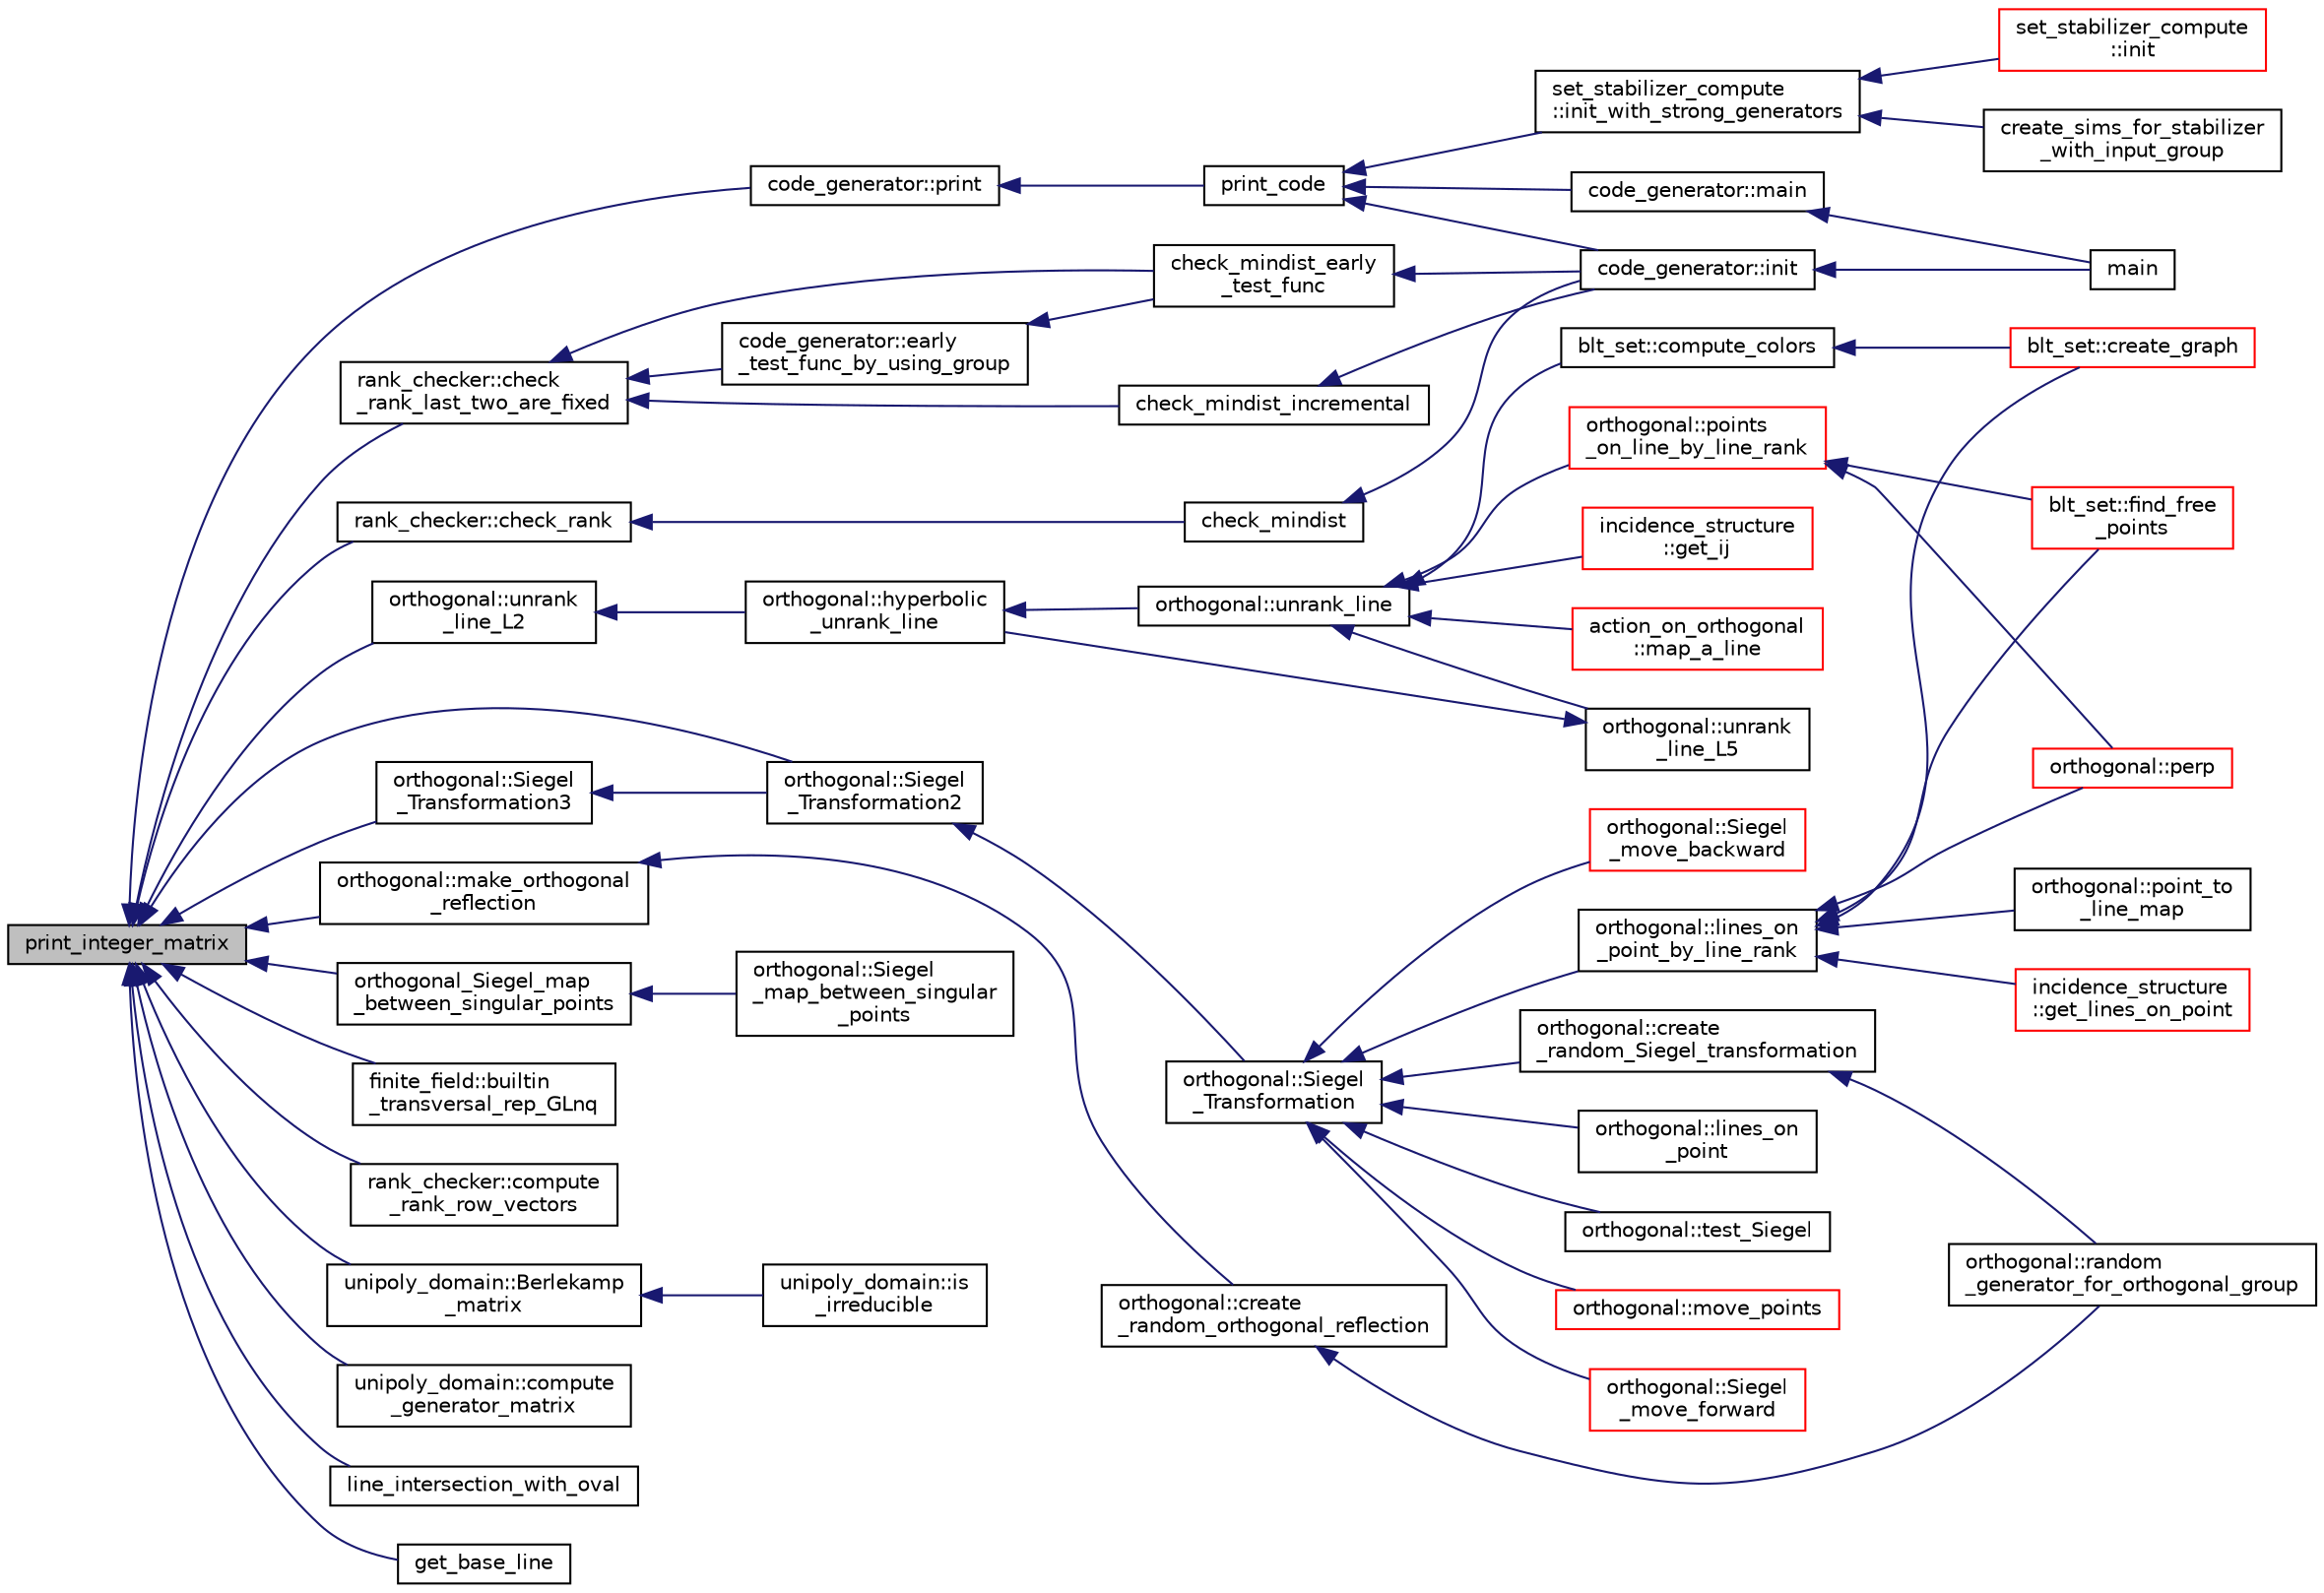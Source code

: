 digraph "print_integer_matrix"
{
  edge [fontname="Helvetica",fontsize="10",labelfontname="Helvetica",labelfontsize="10"];
  node [fontname="Helvetica",fontsize="10",shape=record];
  rankdir="LR";
  Node5160 [label="print_integer_matrix",height=0.2,width=0.4,color="black", fillcolor="grey75", style="filled", fontcolor="black"];
  Node5160 -> Node5161 [dir="back",color="midnightblue",fontsize="10",style="solid",fontname="Helvetica"];
  Node5161 [label="code_generator::print",height=0.2,width=0.4,color="black", fillcolor="white", style="filled",URL="$db/d37/classcode__generator.html#aa865507e914621b77e4aa4461a37945f"];
  Node5161 -> Node5162 [dir="back",color="midnightblue",fontsize="10",style="solid",fontname="Helvetica"];
  Node5162 [label="print_code",height=0.2,width=0.4,color="black", fillcolor="white", style="filled",URL="$d2/d11/codes_8h.html#a9b6831cb1c98ce20111c823830515d15"];
  Node5162 -> Node5163 [dir="back",color="midnightblue",fontsize="10",style="solid",fontname="Helvetica"];
  Node5163 [label="code_generator::init",height=0.2,width=0.4,color="black", fillcolor="white", style="filled",URL="$db/d37/classcode__generator.html#acfaa1e8badf6f30255203f499b130af8"];
  Node5163 -> Node5164 [dir="back",color="midnightblue",fontsize="10",style="solid",fontname="Helvetica"];
  Node5164 [label="main",height=0.2,width=0.4,color="black", fillcolor="white", style="filled",URL="$d4/d4f/codes_8_c.html#a217dbf8b442f20279ea00b898af96f52"];
  Node5162 -> Node5165 [dir="back",color="midnightblue",fontsize="10",style="solid",fontname="Helvetica"];
  Node5165 [label="code_generator::main",height=0.2,width=0.4,color="black", fillcolor="white", style="filled",URL="$db/d37/classcode__generator.html#ab3cf3a306e4032c2b471ac95321c599f"];
  Node5165 -> Node5164 [dir="back",color="midnightblue",fontsize="10",style="solid",fontname="Helvetica"];
  Node5162 -> Node5166 [dir="back",color="midnightblue",fontsize="10",style="solid",fontname="Helvetica"];
  Node5166 [label="set_stabilizer_compute\l::init_with_strong_generators",height=0.2,width=0.4,color="black", fillcolor="white", style="filled",URL="$d8/dc6/classset__stabilizer__compute.html#ad6def8c34e1eba080f0383038cd76016"];
  Node5166 -> Node5167 [dir="back",color="midnightblue",fontsize="10",style="solid",fontname="Helvetica"];
  Node5167 [label="set_stabilizer_compute\l::init",height=0.2,width=0.4,color="red", fillcolor="white", style="filled",URL="$d8/dc6/classset__stabilizer__compute.html#a3ffab71fb628fd1c25694c1bb69a65fe"];
  Node5166 -> Node5174 [dir="back",color="midnightblue",fontsize="10",style="solid",fontname="Helvetica"];
  Node5174 [label="create_sims_for_stabilizer\l_with_input_group",height=0.2,width=0.4,color="black", fillcolor="white", style="filled",URL="$d0/d76/tl__algebra__and__number__theory_8h.html#af5482567a8d6ba5c2fe593bf6f7f9a0f"];
  Node5160 -> Node5175 [dir="back",color="midnightblue",fontsize="10",style="solid",fontname="Helvetica"];
  Node5175 [label="orthogonal::unrank\l_line_L2",height=0.2,width=0.4,color="black", fillcolor="white", style="filled",URL="$d7/daa/classorthogonal.html#abb7883ab6e8726606f8b82094d1181a5"];
  Node5175 -> Node5176 [dir="back",color="midnightblue",fontsize="10",style="solid",fontname="Helvetica"];
  Node5176 [label="orthogonal::hyperbolic\l_unrank_line",height=0.2,width=0.4,color="black", fillcolor="white", style="filled",URL="$d7/daa/classorthogonal.html#a94952194cdcc478feb676e97e2e272f2"];
  Node5176 -> Node5177 [dir="back",color="midnightblue",fontsize="10",style="solid",fontname="Helvetica"];
  Node5177 [label="orthogonal::unrank_line",height=0.2,width=0.4,color="black", fillcolor="white", style="filled",URL="$d7/daa/classorthogonal.html#a27fec576f6e11b80dd4503fa3cf7611e"];
  Node5177 -> Node5178 [dir="back",color="midnightblue",fontsize="10",style="solid",fontname="Helvetica"];
  Node5178 [label="blt_set::compute_colors",height=0.2,width=0.4,color="black", fillcolor="white", style="filled",URL="$d1/d3d/classblt__set.html#a6629b3a1a50c0f2736034abaea6f7d63"];
  Node5178 -> Node5179 [dir="back",color="midnightblue",fontsize="10",style="solid",fontname="Helvetica"];
  Node5179 [label="blt_set::create_graph",height=0.2,width=0.4,color="red", fillcolor="white", style="filled",URL="$d1/d3d/classblt__set.html#ae92249ece99ffbc92e93e49cd5d5dccf"];
  Node5177 -> Node5182 [dir="back",color="midnightblue",fontsize="10",style="solid",fontname="Helvetica"];
  Node5182 [label="orthogonal::points\l_on_line_by_line_rank",height=0.2,width=0.4,color="red", fillcolor="white", style="filled",URL="$d7/daa/classorthogonal.html#aec3f511b69d0a28340f93d6f904c5daa"];
  Node5182 -> Node5183 [dir="back",color="midnightblue",fontsize="10",style="solid",fontname="Helvetica"];
  Node5183 [label="blt_set::find_free\l_points",height=0.2,width=0.4,color="red", fillcolor="white", style="filled",URL="$d1/d3d/classblt__set.html#a71f82dd3dc4a901ea2a0949d2f1af302"];
  Node5182 -> Node5185 [dir="back",color="midnightblue",fontsize="10",style="solid",fontname="Helvetica"];
  Node5185 [label="orthogonal::perp",height=0.2,width=0.4,color="red", fillcolor="white", style="filled",URL="$d7/daa/classorthogonal.html#ae80e0fa8d1e8caddb9afbb466e3d3189"];
  Node5177 -> Node5252 [dir="back",color="midnightblue",fontsize="10",style="solid",fontname="Helvetica"];
  Node5252 [label="orthogonal::unrank\l_line_L5",height=0.2,width=0.4,color="black", fillcolor="white", style="filled",URL="$d7/daa/classorthogonal.html#a64148a40b356447a00d985789ad74c82"];
  Node5252 -> Node5176 [dir="back",color="midnightblue",fontsize="10",style="solid",fontname="Helvetica"];
  Node5177 -> Node5253 [dir="back",color="midnightblue",fontsize="10",style="solid",fontname="Helvetica"];
  Node5253 [label="incidence_structure\l::get_ij",height=0.2,width=0.4,color="red", fillcolor="white", style="filled",URL="$da/d8a/classincidence__structure.html#a5ee9b327bdd0c2714cadff040a4c4678"];
  Node5177 -> Node5262 [dir="back",color="midnightblue",fontsize="10",style="solid",fontname="Helvetica"];
  Node5262 [label="action_on_orthogonal\l::map_a_line",height=0.2,width=0.4,color="red", fillcolor="white", style="filled",URL="$dc/d87/classaction__on__orthogonal.html#ac7e41a4bbc9e0f2813f2f7030f3ed177"];
  Node5160 -> Node5454 [dir="back",color="midnightblue",fontsize="10",style="solid",fontname="Helvetica"];
  Node5454 [label="orthogonal::Siegel\l_Transformation2",height=0.2,width=0.4,color="black", fillcolor="white", style="filled",URL="$d7/daa/classorthogonal.html#aaf1945ebd71495f1b362e5091d4b30ec"];
  Node5454 -> Node5455 [dir="back",color="midnightblue",fontsize="10",style="solid",fontname="Helvetica"];
  Node5455 [label="orthogonal::Siegel\l_Transformation",height=0.2,width=0.4,color="black", fillcolor="white", style="filled",URL="$d7/daa/classorthogonal.html#a27258e68c99323ac8de66fedbe565a3d"];
  Node5455 -> Node5456 [dir="back",color="midnightblue",fontsize="10",style="solid",fontname="Helvetica"];
  Node5456 [label="orthogonal::lines_on\l_point",height=0.2,width=0.4,color="black", fillcolor="white", style="filled",URL="$d7/daa/classorthogonal.html#aa3249c7fddbc156af817fb274e41c914"];
  Node5455 -> Node5457 [dir="back",color="midnightblue",fontsize="10",style="solid",fontname="Helvetica"];
  Node5457 [label="orthogonal::lines_on\l_point_by_line_rank",height=0.2,width=0.4,color="black", fillcolor="white", style="filled",URL="$d7/daa/classorthogonal.html#adc21874b6da3cd3585c704994fb538aa"];
  Node5457 -> Node5179 [dir="back",color="midnightblue",fontsize="10",style="solid",fontname="Helvetica"];
  Node5457 -> Node5183 [dir="back",color="midnightblue",fontsize="10",style="solid",fontname="Helvetica"];
  Node5457 -> Node5458 [dir="back",color="midnightblue",fontsize="10",style="solid",fontname="Helvetica"];
  Node5458 [label="orthogonal::point_to\l_line_map",height=0.2,width=0.4,color="black", fillcolor="white", style="filled",URL="$d7/daa/classorthogonal.html#a1eae48671390d1c251303be93b45f9e4"];
  Node5457 -> Node5185 [dir="back",color="midnightblue",fontsize="10",style="solid",fontname="Helvetica"];
  Node5457 -> Node5459 [dir="back",color="midnightblue",fontsize="10",style="solid",fontname="Helvetica"];
  Node5459 [label="incidence_structure\l::get_lines_on_point",height=0.2,width=0.4,color="red", fillcolor="white", style="filled",URL="$da/d8a/classincidence__structure.html#a09148fd9478525b4a65c8e44833d1861"];
  Node5455 -> Node5477 [dir="back",color="midnightblue",fontsize="10",style="solid",fontname="Helvetica"];
  Node5477 [label="orthogonal::test_Siegel",height=0.2,width=0.4,color="black", fillcolor="white", style="filled",URL="$d7/daa/classorthogonal.html#ad6d248c572d92abe41416065addd4a69"];
  Node5455 -> Node5478 [dir="back",color="midnightblue",fontsize="10",style="solid",fontname="Helvetica"];
  Node5478 [label="orthogonal::move_points",height=0.2,width=0.4,color="red", fillcolor="white", style="filled",URL="$d7/daa/classorthogonal.html#a24bfc815e987e19df641315b98ff8822"];
  Node5455 -> Node5481 [dir="back",color="midnightblue",fontsize="10",style="solid",fontname="Helvetica"];
  Node5481 [label="orthogonal::Siegel\l_move_forward",height=0.2,width=0.4,color="red", fillcolor="white", style="filled",URL="$d7/daa/classorthogonal.html#a065d0faccc00df42afd671dac644d480"];
  Node5455 -> Node5491 [dir="back",color="midnightblue",fontsize="10",style="solid",fontname="Helvetica"];
  Node5491 [label="orthogonal::Siegel\l_move_backward",height=0.2,width=0.4,color="red", fillcolor="white", style="filled",URL="$d7/daa/classorthogonal.html#a365beaf002d1ffc9a600e73f1983e800"];
  Node5455 -> Node5504 [dir="back",color="midnightblue",fontsize="10",style="solid",fontname="Helvetica"];
  Node5504 [label="orthogonal::create\l_random_Siegel_transformation",height=0.2,width=0.4,color="black", fillcolor="white", style="filled",URL="$d7/daa/classorthogonal.html#ad691ec706194282d2954a5edaca883cf"];
  Node5504 -> Node5505 [dir="back",color="midnightblue",fontsize="10",style="solid",fontname="Helvetica"];
  Node5505 [label="orthogonal::random\l_generator_for_orthogonal_group",height=0.2,width=0.4,color="black", fillcolor="white", style="filled",URL="$d7/daa/classorthogonal.html#a380946c3af4d3d83118c409a7aecfe3d"];
  Node5160 -> Node5506 [dir="back",color="midnightblue",fontsize="10",style="solid",fontname="Helvetica"];
  Node5506 [label="orthogonal::Siegel\l_Transformation3",height=0.2,width=0.4,color="black", fillcolor="white", style="filled",URL="$d7/daa/classorthogonal.html#ac9129abf3f825e8c7d5591d1ba116ac7"];
  Node5506 -> Node5454 [dir="back",color="midnightblue",fontsize="10",style="solid",fontname="Helvetica"];
  Node5160 -> Node5507 [dir="back",color="midnightblue",fontsize="10",style="solid",fontname="Helvetica"];
  Node5507 [label="orthogonal::make_orthogonal\l_reflection",height=0.2,width=0.4,color="black", fillcolor="white", style="filled",URL="$d7/daa/classorthogonal.html#a0c9543b702d04c8d7dbc8bc4621a6c70"];
  Node5507 -> Node5508 [dir="back",color="midnightblue",fontsize="10",style="solid",fontname="Helvetica"];
  Node5508 [label="orthogonal::create\l_random_orthogonal_reflection",height=0.2,width=0.4,color="black", fillcolor="white", style="filled",URL="$d7/daa/classorthogonal.html#a8cf782be9d4f9ffd3dfcd485e374e879"];
  Node5508 -> Node5505 [dir="back",color="midnightblue",fontsize="10",style="solid",fontname="Helvetica"];
  Node5160 -> Node5509 [dir="back",color="midnightblue",fontsize="10",style="solid",fontname="Helvetica"];
  Node5509 [label="orthogonal_Siegel_map\l_between_singular_points",height=0.2,width=0.4,color="black", fillcolor="white", style="filled",URL="$db/da0/lib_2foundations_2geometry_2orthogonal__points_8_c.html#a2c6c42534b7915aacd84bb9725488fa9"];
  Node5509 -> Node5510 [dir="back",color="midnightblue",fontsize="10",style="solid",fontname="Helvetica"];
  Node5510 [label="orthogonal::Siegel\l_map_between_singular\l_points",height=0.2,width=0.4,color="black", fillcolor="white", style="filled",URL="$d7/daa/classorthogonal.html#a69dd8beb5401fd5f326ca6687296bc2f"];
  Node5160 -> Node5511 [dir="back",color="midnightblue",fontsize="10",style="solid",fontname="Helvetica"];
  Node5511 [label="finite_field::builtin\l_transversal_rep_GLnq",height=0.2,width=0.4,color="black", fillcolor="white", style="filled",URL="$df/d5a/classfinite__field.html#a65e29e1d5f070d2bb5cca74ead453a35"];
  Node5160 -> Node5512 [dir="back",color="midnightblue",fontsize="10",style="solid",fontname="Helvetica"];
  Node5512 [label="rank_checker::check_rank",height=0.2,width=0.4,color="black", fillcolor="white", style="filled",URL="$d8/d21/classrank__checker.html#a5f0fd559a91a39c81268699c8ecadada"];
  Node5512 -> Node5513 [dir="back",color="midnightblue",fontsize="10",style="solid",fontname="Helvetica"];
  Node5513 [label="check_mindist",height=0.2,width=0.4,color="black", fillcolor="white", style="filled",URL="$d2/d11/codes_8h.html#a4cbbea8903f9191af2e73db473ac1df0"];
  Node5513 -> Node5163 [dir="back",color="midnightblue",fontsize="10",style="solid",fontname="Helvetica"];
  Node5160 -> Node5514 [dir="back",color="midnightblue",fontsize="10",style="solid",fontname="Helvetica"];
  Node5514 [label="rank_checker::check\l_rank_last_two_are_fixed",height=0.2,width=0.4,color="black", fillcolor="white", style="filled",URL="$d8/d21/classrank__checker.html#a1a55c9b22e1891e820e475e9e97daf12"];
  Node5514 -> Node5515 [dir="back",color="midnightblue",fontsize="10",style="solid",fontname="Helvetica"];
  Node5515 [label="code_generator::early\l_test_func_by_using_group",height=0.2,width=0.4,color="black", fillcolor="white", style="filled",URL="$db/d37/classcode__generator.html#a96a6170f5b9a905203ae4d8717750854"];
  Node5515 -> Node5516 [dir="back",color="midnightblue",fontsize="10",style="solid",fontname="Helvetica"];
  Node5516 [label="check_mindist_early\l_test_func",height=0.2,width=0.4,color="black", fillcolor="white", style="filled",URL="$d2/d11/codes_8h.html#a17bf777333c5e6dcb107d8de7ceffe5d"];
  Node5516 -> Node5163 [dir="back",color="midnightblue",fontsize="10",style="solid",fontname="Helvetica"];
  Node5514 -> Node5516 [dir="back",color="midnightblue",fontsize="10",style="solid",fontname="Helvetica"];
  Node5514 -> Node5517 [dir="back",color="midnightblue",fontsize="10",style="solid",fontname="Helvetica"];
  Node5517 [label="check_mindist_incremental",height=0.2,width=0.4,color="black", fillcolor="white", style="filled",URL="$d2/d11/codes_8h.html#aecafcba0106d72bc644cf87a6ed937e5"];
  Node5517 -> Node5163 [dir="back",color="midnightblue",fontsize="10",style="solid",fontname="Helvetica"];
  Node5160 -> Node5518 [dir="back",color="midnightblue",fontsize="10",style="solid",fontname="Helvetica"];
  Node5518 [label="rank_checker::compute\l_rank_row_vectors",height=0.2,width=0.4,color="black", fillcolor="white", style="filled",URL="$d8/d21/classrank__checker.html#a3f95a435c05d3762563ff0009c7a648c"];
  Node5160 -> Node5519 [dir="back",color="midnightblue",fontsize="10",style="solid",fontname="Helvetica"];
  Node5519 [label="unipoly_domain::Berlekamp\l_matrix",height=0.2,width=0.4,color="black", fillcolor="white", style="filled",URL="$da/d3c/classunipoly__domain.html#a560f4cc73e0badeba359203643fbc333"];
  Node5519 -> Node5520 [dir="back",color="midnightblue",fontsize="10",style="solid",fontname="Helvetica"];
  Node5520 [label="unipoly_domain::is\l_irreducible",height=0.2,width=0.4,color="black", fillcolor="white", style="filled",URL="$da/d3c/classunipoly__domain.html#aec4d9b55b51268d99ef6f6480d7282b5"];
  Node5160 -> Node5521 [dir="back",color="midnightblue",fontsize="10",style="solid",fontname="Helvetica"];
  Node5521 [label="unipoly_domain::compute\l_generator_matrix",height=0.2,width=0.4,color="black", fillcolor="white", style="filled",URL="$da/d3c/classunipoly__domain.html#a2684c35bcb208f046b77da3ef1248daf"];
  Node5160 -> Node5522 [dir="back",color="midnightblue",fontsize="10",style="solid",fontname="Helvetica"];
  Node5522 [label="line_intersection_with_oval",height=0.2,width=0.4,color="black", fillcolor="white", style="filled",URL="$df/de4/projective_8_c.html#a20112068a8d6d2d5ce549b0ddbe67d2a"];
  Node5160 -> Node5523 [dir="back",color="midnightblue",fontsize="10",style="solid",fontname="Helvetica"];
  Node5523 [label="get_base_line",height=0.2,width=0.4,color="black", fillcolor="white", style="filled",URL="$df/de4/projective_8_c.html#a9463b895dd45fc61cdc03df19f92b863"];
}
